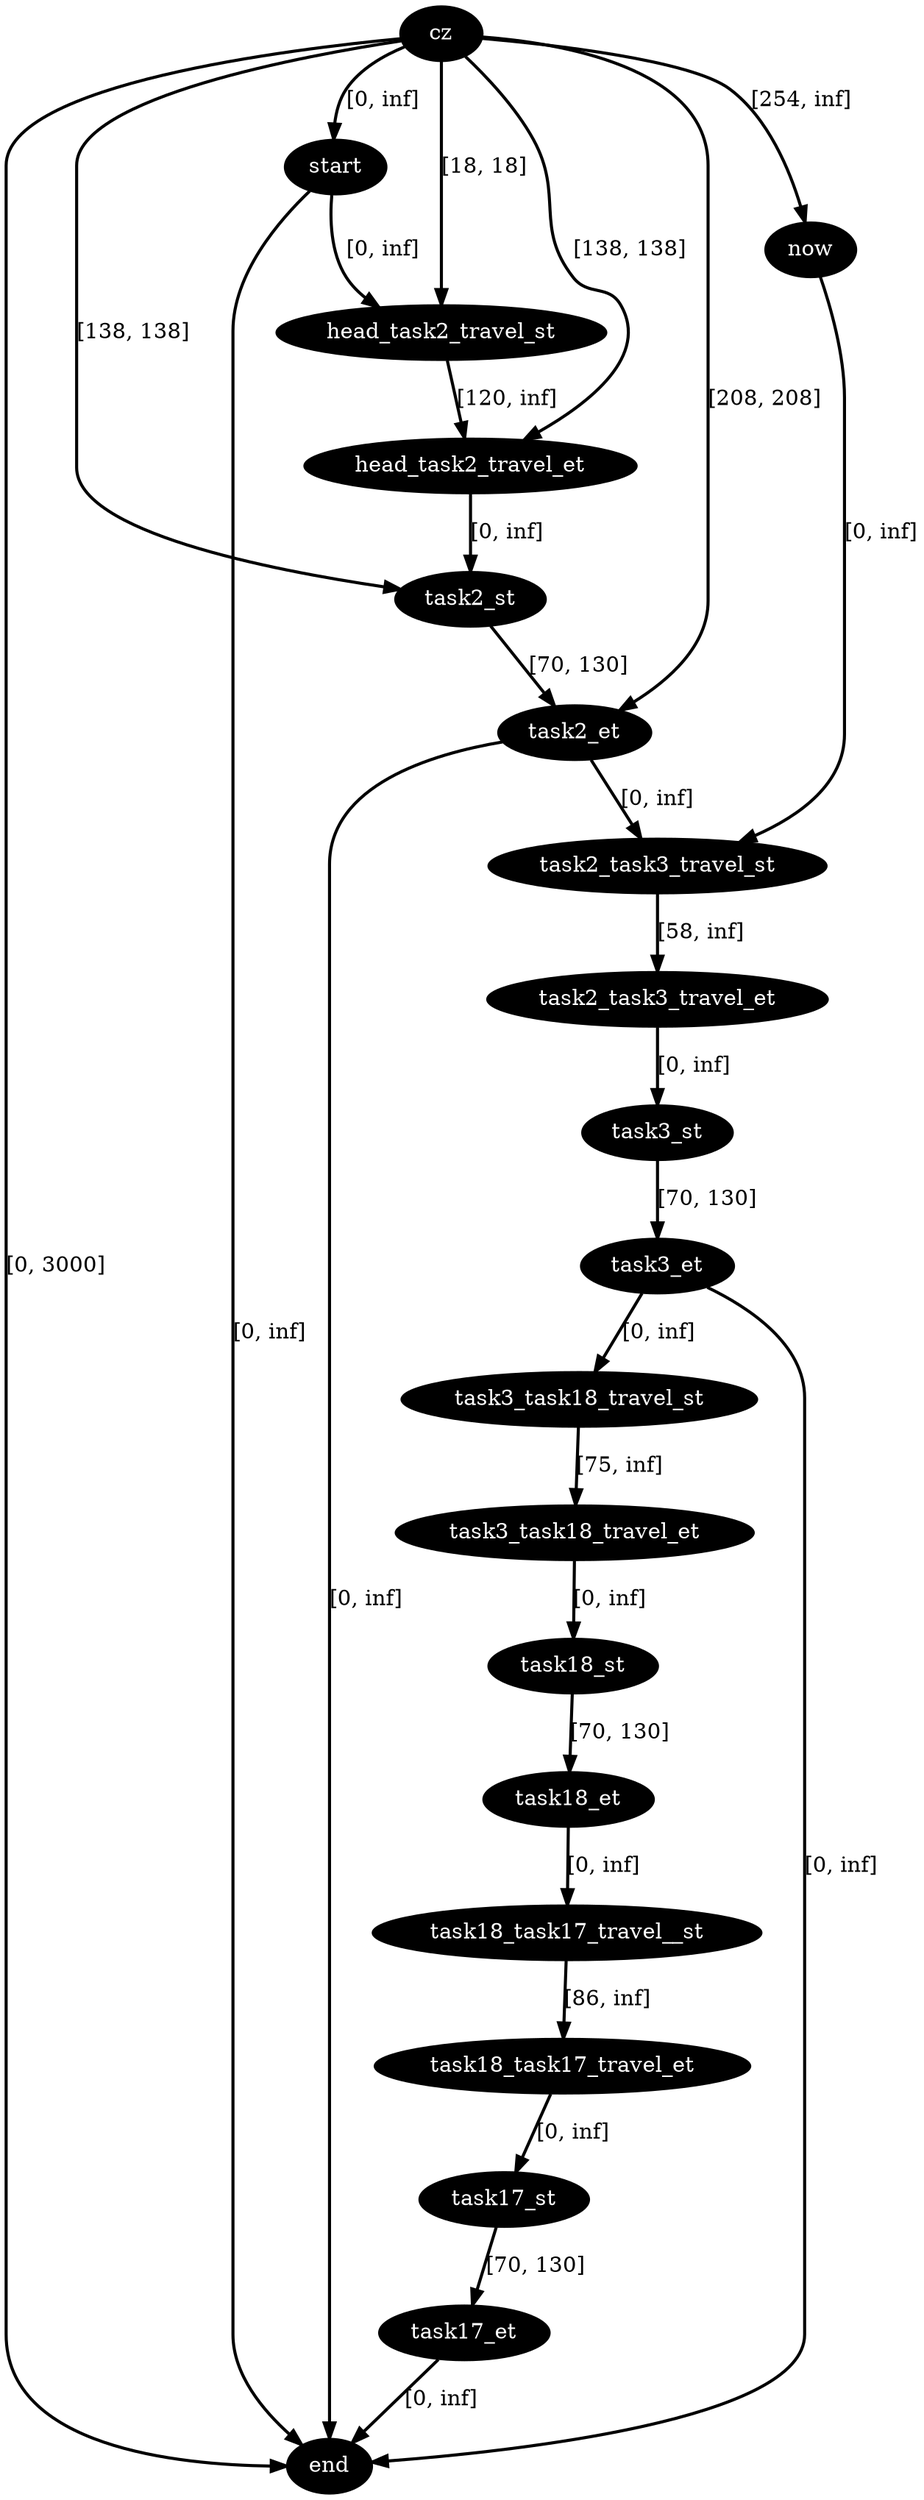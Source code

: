 digraph plan {
0[label="cz",style=filled,fillcolor=black,fontcolor=white];
1[label="start",style=filled,fillcolor=black,fontcolor=white];
2[label="now",style=filled,fillcolor=black,fontcolor=white];
3[label="end",style=filled,fillcolor=black,fontcolor=white];
9[label="head_task2_travel_st",style=filled,fillcolor=black,fontcolor=white];
10[label="head_task2_travel_et",style=filled,fillcolor=black,fontcolor=white];
11[label="task2_st",style=filled,fillcolor=black,fontcolor=white];
12[label="task2_et",style=filled,fillcolor=black,fontcolor=white];
19[label="task3_st",style=filled,fillcolor=black,fontcolor=white];
20[label="task3_et",style=filled,fillcolor=black,fontcolor=white];
85[label="task17_st",style=filled,fillcolor=black,fontcolor=white];
86[label="task17_et",style=filled,fillcolor=black,fontcolor=white];
105[label="task18_st",style=filled,fillcolor=black,fontcolor=white];
106[label="task18_et",style=filled,fillcolor=black,fontcolor=white];
140[label="task2_task3_travel_st",style=filled,fillcolor=black,fontcolor=white];
141[label="task2_task3_travel_et",style=filled,fillcolor=black,fontcolor=white];
143[label="task3_task18_travel_st",style=filled,fillcolor=black,fontcolor=white];
144[label="task3_task18_travel_et",style=filled,fillcolor=black,fontcolor=white];
146[label="task18_task17_travel__st",style=filled,fillcolor=black,fontcolor=white];
147[label="task18_task17_travel_et",style=filled,fillcolor=black,fontcolor=white];
"0"->"1"[label="[0, inf]",penwidth=2,color=black];
"0"->"3"[label="[0, 3000]",penwidth=2,color=black];
"9"->"10"[label="[120, inf]",penwidth=2,color=black];
"0"->"10"[label="[138, 138]",penwidth=2,color=black];
"1"->"9"[label="[0, inf]",penwidth=2,color=black];
"0"->"9"[label="[18, 18]",penwidth=2,color=black];
"0"->"2"[label="[254, inf]",penwidth=2,color=black];
"2"->"140"[label="[0, inf]",penwidth=2,color=black];
"1"->"3"[label="[0, inf]",penwidth=2,color=black];
"86"->"3"[label="[0, inf]",penwidth=2,color=black];
"85"->"86"[label="[70, 130]",penwidth=2,color=black];
"147"->"85"[label="[0, inf]",penwidth=2,color=black];
"106"->"146"[label="[0, inf]",penwidth=2,color=black];
"146"->"147"[label="[86, inf]",penwidth=2,color=black];
"105"->"106"[label="[70, 130]",penwidth=2,color=black];
"144"->"105"[label="[0, inf]",penwidth=2,color=black];
"0"->"12"[label="[208, 208]",penwidth=2,color=black];
"12"->"3"[label="[0, inf]",penwidth=2,color=black];
"0"->"11"[label="[138, 138]",penwidth=2,color=black];
"140"->"141"[label="[58, inf]",penwidth=2,color=black];
"12"->"140"[label="[0, inf]",penwidth=2,color=black];
"11"->"12"[label="[70, 130]",penwidth=2,color=black];
"10"->"11"[label="[0, inf]",penwidth=2,color=black];
"20"->"3"[label="[0, inf]",penwidth=2,color=black];
"143"->"144"[label="[75, inf]",penwidth=2,color=black];
"20"->"143"[label="[0, inf]",penwidth=2,color=black];
"19"->"20"[label="[70, 130]",penwidth=2,color=black];
"141"->"19"[label="[0, inf]",penwidth=2,color=black];
}

